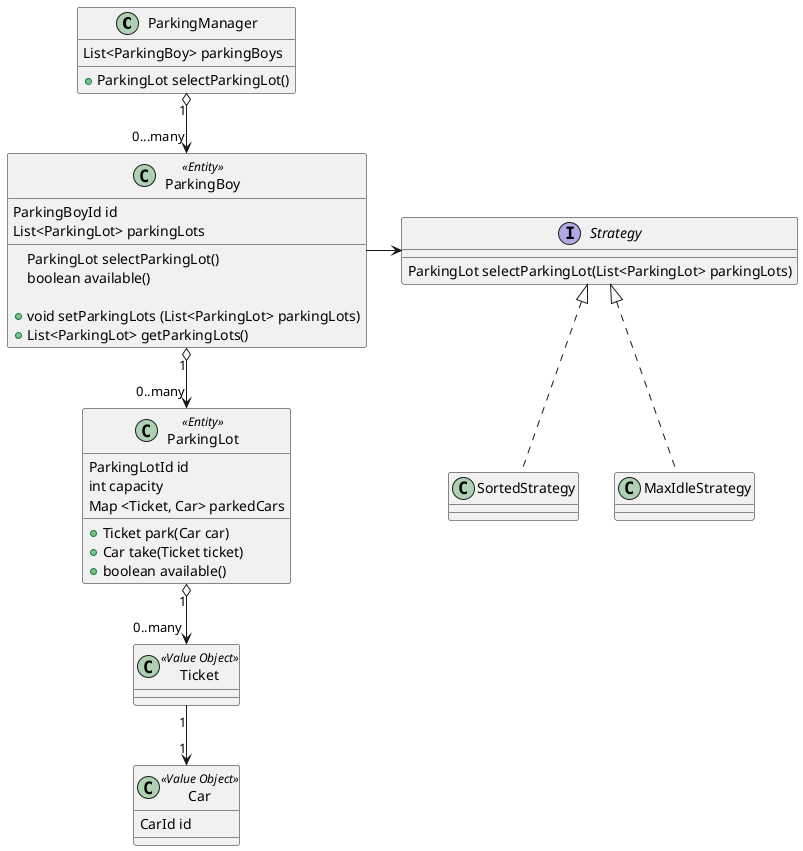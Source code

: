 @startuml

class ParkingManager {
  List<ParkingBoy> parkingBoys

  + ParkingLot selectParkingLot()
}

ParkingManager "1" o--> "0...many" ParkingBoy

class ParkingBoy << Entity >> {
  ParkingBoyId id
  List<ParkingLot> parkingLots

  ParkingLot selectParkingLot()
  boolean available()

  + void setParkingLots (List<ParkingLot> parkingLots)
  + List<ParkingLot> getParkingLots()
}

interface Strategy {
  ParkingLot selectParkingLot(List<ParkingLot> parkingLots)
}
class SortedStrategy
class MaxIdleStrategy
Strategy <|.. SortedStrategy
Strategy <|.. MaxIdleStrategy
ParkingBoy -> Strategy

class ParkingLot << Entity >> {
  ParkingLotId id
  int capacity
  Map <Ticket, Car> parkedCars

  + Ticket park(Car car)
  + Car take(Ticket ticket)
  + boolean available()
}

Class Car << Value Object >> {
    CarId id
}

Class Ticket << Value Object >> {
}

Ticket "1" --> "1" Car
ParkingLot "1" o--> "0..many" Ticket
ParkingBoy "1" o--> "0..many" ParkingLot

@enduml

